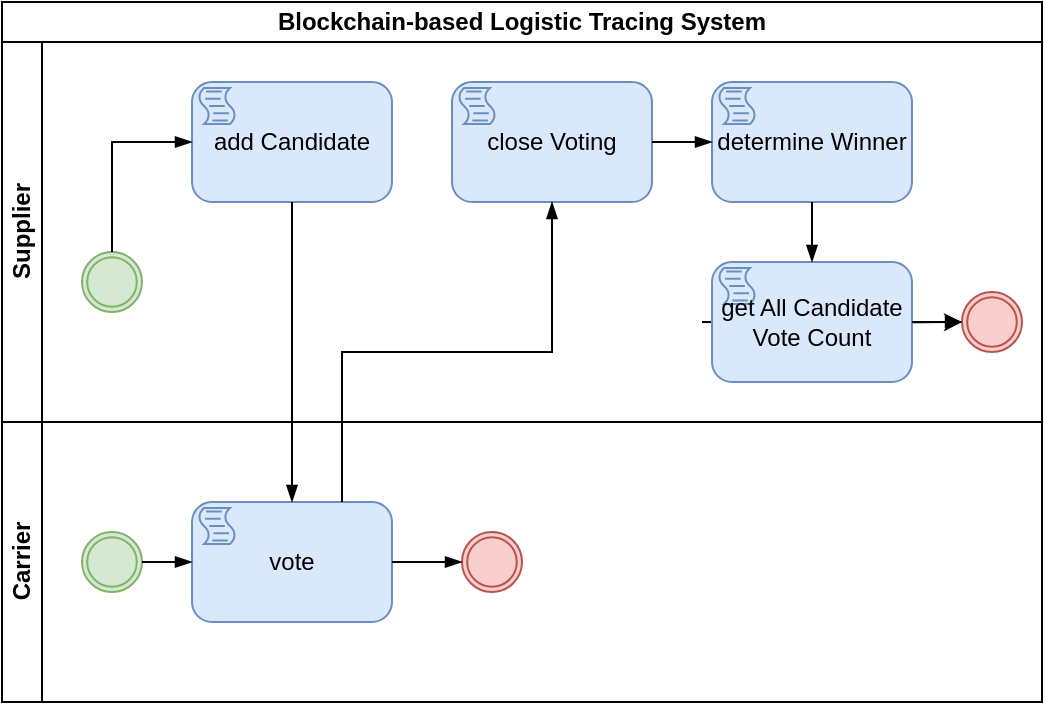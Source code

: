 <mxfile version="21.3.8" type="github">
  <diagram name="Page-1" id="SLoT1vQXno8aa5vxZDG2">
    <mxGraphModel dx="1050" dy="623" grid="1" gridSize="10" guides="1" tooltips="1" connect="1" arrows="1" fold="1" page="1" pageScale="1" pageWidth="850" pageHeight="1100" math="0" shadow="0">
      <root>
        <mxCell id="0" />
        <mxCell id="1" parent="0" />
        <mxCell id="345alWv5F7QS1rlE2LUR-1" value="Blockchain-based Logistic Tracing System" style="swimlane;html=1;childLayout=stackLayout;resizeParent=1;resizeParentMax=0;horizontal=1;startSize=20;horizontalStack=0;whiteSpace=wrap;" parent="1" vertex="1">
          <mxGeometry x="140" y="130" width="520" height="350" as="geometry" />
        </mxCell>
        <mxCell id="345alWv5F7QS1rlE2LUR-2" value="Supplier" style="swimlane;html=1;startSize=20;horizontal=0;" parent="345alWv5F7QS1rlE2LUR-1" vertex="1">
          <mxGeometry y="20" width="520" height="190" as="geometry" />
        </mxCell>
        <mxCell id="345alWv5F7QS1rlE2LUR-8" value="close Voting" style="points=[[0.25,0,0],[0.5,0,0],[0.75,0,0],[1,0.25,0],[1,0.5,0],[1,0.75,0],[0.75,1,0],[0.5,1,0],[0.25,1,0],[0,0.75,0],[0,0.5,0],[0,0.25,0]];shape=mxgraph.bpmn.task;whiteSpace=wrap;rectStyle=rounded;size=10;html=1;container=1;expand=0;collapsible=0;taskMarker=script;fillColor=#dae8fc;strokeColor=#6c8ebf;" parent="345alWv5F7QS1rlE2LUR-2" vertex="1">
          <mxGeometry x="225" y="20" width="100" height="60" as="geometry" />
        </mxCell>
        <mxCell id="345alWv5F7QS1rlE2LUR-6" value="add Candidate" style="points=[[0.25,0,0],[0.5,0,0],[0.75,0,0],[1,0.25,0],[1,0.5,0],[1,0.75,0],[0.75,1,0],[0.5,1,0],[0.25,1,0],[0,0.75,0],[0,0.5,0],[0,0.25,0]];shape=mxgraph.bpmn.task;whiteSpace=wrap;rectStyle=rounded;size=10;html=1;container=1;expand=0;collapsible=0;taskMarker=script;fillColor=#dae8fc;strokeColor=#6c8ebf;" parent="345alWv5F7QS1rlE2LUR-2" vertex="1">
          <mxGeometry x="95" y="20" width="100" height="60" as="geometry" />
        </mxCell>
        <mxCell id="345alWv5F7QS1rlE2LUR-9" value="determine Winner" style="points=[[0.25,0,0],[0.5,0,0],[0.75,0,0],[1,0.25,0],[1,0.5,0],[1,0.75,0],[0.75,1,0],[0.5,1,0],[0.25,1,0],[0,0.75,0],[0,0.5,0],[0,0.25,0]];shape=mxgraph.bpmn.task;whiteSpace=wrap;rectStyle=rounded;size=10;html=1;container=1;expand=0;collapsible=0;taskMarker=script;fillColor=#dae8fc;strokeColor=#6c8ebf;" parent="345alWv5F7QS1rlE2LUR-2" vertex="1">
          <mxGeometry x="355" y="20" width="100" height="60" as="geometry" />
        </mxCell>
        <mxCell id="345alWv5F7QS1rlE2LUR-25" value="" style="edgeStyle=orthogonalEdgeStyle;rounded=0;orthogonalLoop=1;jettySize=auto;html=1;" parent="345alWv5F7QS1rlE2LUR-2" target="345alWv5F7QS1rlE2LUR-14" edge="1">
          <mxGeometry relative="1" as="geometry">
            <mxPoint x="350" y="140" as="sourcePoint" />
          </mxGeometry>
        </mxCell>
        <mxCell id="345alWv5F7QS1rlE2LUR-10" value="get All Candidate Vote Count" style="points=[[0.25,0,0],[0.5,0,0],[0.75,0,0],[1,0.25,0],[1,0.5,0],[1,0.75,0],[0.75,1,0],[0.5,1,0],[0.25,1,0],[0,0.75,0],[0,0.5,0],[0,0.25,0]];shape=mxgraph.bpmn.task;rectStyle=rounded;size=10;html=1;container=1;expand=0;collapsible=0;taskMarker=script;fillColor=#dae8fc;strokeColor=#6c8ebf;whiteSpace=wrap;" parent="345alWv5F7QS1rlE2LUR-2" vertex="1">
          <mxGeometry x="355" y="110" width="100" height="60" as="geometry" />
        </mxCell>
        <mxCell id="345alWv5F7QS1rlE2LUR-13" value="" style="points=[[0.145,0.145,0],[0.5,0,0],[0.855,0.145,0],[1,0.5,0],[0.855,0.855,0],[0.5,1,0],[0.145,0.855,0],[0,0.5,0]];shape=mxgraph.bpmn.event;html=1;verticalLabelPosition=bottom;labelBackgroundColor=#ffffff;verticalAlign=top;align=center;perimeter=ellipsePerimeter;outlineConnect=0;aspect=fixed;outline=throwing;symbol=general;fillColor=#d5e8d4;strokeColor=#82b366;" parent="345alWv5F7QS1rlE2LUR-2" vertex="1">
          <mxGeometry x="40" y="105" width="30" height="30" as="geometry" />
        </mxCell>
        <mxCell id="345alWv5F7QS1rlE2LUR-14" value="" style="points=[[0.145,0.145,0],[0.5,0,0],[0.855,0.145,0],[1,0.5,0],[0.855,0.855,0],[0.5,1,0],[0.145,0.855,0],[0,0.5,0]];shape=mxgraph.bpmn.event;html=1;verticalLabelPosition=bottom;labelBackgroundColor=#ffffff;verticalAlign=top;align=center;perimeter=ellipsePerimeter;outlineConnect=0;aspect=fixed;outline=throwing;symbol=general;fillColor=#f8cecc;strokeColor=#b85450;" parent="345alWv5F7QS1rlE2LUR-2" vertex="1">
          <mxGeometry x="480" y="125" width="30" height="30" as="geometry" />
        </mxCell>
        <mxCell id="345alWv5F7QS1rlE2LUR-17" value="" style="edgeStyle=elbowEdgeStyle;fontSize=12;html=1;endArrow=blockThin;endFill=1;rounded=0;entryX=0;entryY=0.5;entryDx=0;entryDy=0;entryPerimeter=0;exitX=0.5;exitY=0;exitDx=0;exitDy=0;exitPerimeter=0;" parent="345alWv5F7QS1rlE2LUR-2" source="345alWv5F7QS1rlE2LUR-13" target="345alWv5F7QS1rlE2LUR-6" edge="1">
          <mxGeometry width="160" relative="1" as="geometry">
            <mxPoint x="70" y="95" as="sourcePoint" />
            <mxPoint x="375" y="160" as="targetPoint" />
            <Array as="points">
              <mxPoint x="55" y="80" />
            </Array>
          </mxGeometry>
        </mxCell>
        <mxCell id="345alWv5F7QS1rlE2LUR-22" value="" style="edgeStyle=orthogonalEdgeStyle;fontSize=12;html=1;endArrow=blockThin;endFill=1;rounded=0;exitX=1;exitY=0.5;exitDx=0;exitDy=0;exitPerimeter=0;entryX=0;entryY=0.5;entryDx=0;entryDy=0;entryPerimeter=0;" parent="345alWv5F7QS1rlE2LUR-2" source="345alWv5F7QS1rlE2LUR-8" target="345alWv5F7QS1rlE2LUR-9" edge="1">
          <mxGeometry width="160" relative="1" as="geometry">
            <mxPoint x="185" y="240" as="sourcePoint" />
            <mxPoint x="285" y="90" as="targetPoint" />
          </mxGeometry>
        </mxCell>
        <mxCell id="345alWv5F7QS1rlE2LUR-23" value="" style="edgeStyle=orthogonalEdgeStyle;fontSize=12;html=1;endArrow=blockThin;endFill=1;rounded=0;exitX=0.5;exitY=1;exitDx=0;exitDy=0;exitPerimeter=0;entryX=0.5;entryY=0;entryDx=0;entryDy=0;entryPerimeter=0;" parent="345alWv5F7QS1rlE2LUR-2" source="345alWv5F7QS1rlE2LUR-9" target="345alWv5F7QS1rlE2LUR-10" edge="1">
          <mxGeometry width="160" relative="1" as="geometry">
            <mxPoint x="335" y="60" as="sourcePoint" />
            <mxPoint x="365" y="60" as="targetPoint" />
          </mxGeometry>
        </mxCell>
        <mxCell id="345alWv5F7QS1rlE2LUR-24" value="" style="edgeStyle=orthogonalEdgeStyle;fontSize=12;html=1;endArrow=blockThin;endFill=1;rounded=0;entryX=0;entryY=0.5;entryDx=0;entryDy=0;entryPerimeter=0;exitX=1;exitY=0.5;exitDx=0;exitDy=0;exitPerimeter=0;" parent="345alWv5F7QS1rlE2LUR-2" source="345alWv5F7QS1rlE2LUR-10" target="345alWv5F7QS1rlE2LUR-14" edge="1">
          <mxGeometry width="160" relative="1" as="geometry">
            <mxPoint x="350" y="140" as="sourcePoint" />
            <mxPoint x="415" y="120" as="targetPoint" />
          </mxGeometry>
        </mxCell>
        <mxCell id="345alWv5F7QS1rlE2LUR-3" value="Carrier" style="swimlane;html=1;startSize=20;horizontal=0;" parent="345alWv5F7QS1rlE2LUR-1" vertex="1">
          <mxGeometry y="210" width="520" height="140" as="geometry" />
        </mxCell>
        <mxCell id="345alWv5F7QS1rlE2LUR-12" value="vote" style="points=[[0.25,0,0],[0.5,0,0],[0.75,0,0],[1,0.25,0],[1,0.5,0],[1,0.75,0],[0.75,1,0],[0.5,1,0],[0.25,1,0],[0,0.75,0],[0,0.5,0],[0,0.25,0]];shape=mxgraph.bpmn.task;rectStyle=rounded;size=10;html=1;container=1;expand=0;collapsible=0;taskMarker=script;fillColor=#dae8fc;strokeColor=#6c8ebf;whiteSpace=wrap;" parent="345alWv5F7QS1rlE2LUR-3" vertex="1">
          <mxGeometry x="95" y="40" width="100" height="60" as="geometry" />
        </mxCell>
        <mxCell id="345alWv5F7QS1rlE2LUR-15" value="" style="points=[[0.145,0.145,0],[0.5,0,0],[0.855,0.145,0],[1,0.5,0],[0.855,0.855,0],[0.5,1,0],[0.145,0.855,0],[0,0.5,0]];shape=mxgraph.bpmn.event;html=1;verticalLabelPosition=bottom;labelBackgroundColor=#ffffff;verticalAlign=top;align=center;perimeter=ellipsePerimeter;outlineConnect=0;aspect=fixed;outline=throwing;symbol=general;fillColor=#d5e8d4;strokeColor=#82b366;" parent="345alWv5F7QS1rlE2LUR-3" vertex="1">
          <mxGeometry x="40" y="55" width="30" height="30" as="geometry" />
        </mxCell>
        <mxCell id="345alWv5F7QS1rlE2LUR-26" value="" style="edgeStyle=orthogonalEdgeStyle;fontSize=12;html=1;endArrow=blockThin;endFill=1;rounded=0;exitX=1;exitY=0.5;exitDx=0;exitDy=0;exitPerimeter=0;entryX=0;entryY=0.5;entryDx=0;entryDy=0;entryPerimeter=0;" parent="345alWv5F7QS1rlE2LUR-3" source="345alWv5F7QS1rlE2LUR-15" target="345alWv5F7QS1rlE2LUR-12" edge="1">
          <mxGeometry width="160" relative="1" as="geometry">
            <mxPoint x="335" y="-130" as="sourcePoint" />
            <mxPoint x="365" y="-130" as="targetPoint" />
          </mxGeometry>
        </mxCell>
        <mxCell id="345alWv5F7QS1rlE2LUR-19" value="" style="edgeStyle=orthogonalEdgeStyle;fontSize=12;html=1;endArrow=blockThin;endFill=1;rounded=0;entryX=0.5;entryY=0;entryDx=0;entryDy=0;entryPerimeter=0;exitX=0.5;exitY=1;exitDx=0;exitDy=0;exitPerimeter=0;" parent="345alWv5F7QS1rlE2LUR-1" source="345alWv5F7QS1rlE2LUR-6" target="345alWv5F7QS1rlE2LUR-12" edge="1">
          <mxGeometry width="160" relative="1" as="geometry">
            <mxPoint x="150" y="110" as="sourcePoint" />
            <mxPoint x="148" y="250" as="targetPoint" />
          </mxGeometry>
        </mxCell>
        <mxCell id="345alWv5F7QS1rlE2LUR-21" value="" style="edgeStyle=orthogonalEdgeStyle;fontSize=12;html=1;endArrow=blockThin;endFill=1;rounded=0;exitX=0.75;exitY=0;exitDx=0;exitDy=0;exitPerimeter=0;entryX=0.5;entryY=1;entryDx=0;entryDy=0;entryPerimeter=0;" parent="345alWv5F7QS1rlE2LUR-1" source="345alWv5F7QS1rlE2LUR-12" target="345alWv5F7QS1rlE2LUR-8" edge="1">
          <mxGeometry width="160" relative="1" as="geometry">
            <mxPoint x="155" y="110" as="sourcePoint" />
            <mxPoint x="160" y="260" as="targetPoint" />
          </mxGeometry>
        </mxCell>
        <mxCell id="345alWv5F7QS1rlE2LUR-16" value="" style="points=[[0.145,0.145,0],[0.5,0,0],[0.855,0.145,0],[1,0.5,0],[0.855,0.855,0],[0.5,1,0],[0.145,0.855,0],[0,0.5,0]];shape=mxgraph.bpmn.event;html=1;verticalLabelPosition=bottom;labelBackgroundColor=#ffffff;verticalAlign=top;align=center;perimeter=ellipsePerimeter;outlineConnect=0;aspect=fixed;outline=throwing;symbol=general;fillColor=#f8cecc;strokeColor=#b85450;" parent="1" vertex="1">
          <mxGeometry x="370" y="395" width="30" height="30" as="geometry" />
        </mxCell>
        <mxCell id="345alWv5F7QS1rlE2LUR-27" value="" style="edgeStyle=orthogonalEdgeStyle;fontSize=12;html=1;endArrow=blockThin;endFill=1;rounded=0;entryX=0;entryY=0.5;entryDx=0;entryDy=0;entryPerimeter=0;exitX=1;exitY=0.5;exitDx=0;exitDy=0;exitPerimeter=0;" parent="1" source="345alWv5F7QS1rlE2LUR-12" target="345alWv5F7QS1rlE2LUR-16" edge="1">
          <mxGeometry width="160" relative="1" as="geometry">
            <mxPoint x="340" y="410" as="sourcePoint" />
            <mxPoint x="246" y="420" as="targetPoint" />
          </mxGeometry>
        </mxCell>
      </root>
    </mxGraphModel>
  </diagram>
</mxfile>
